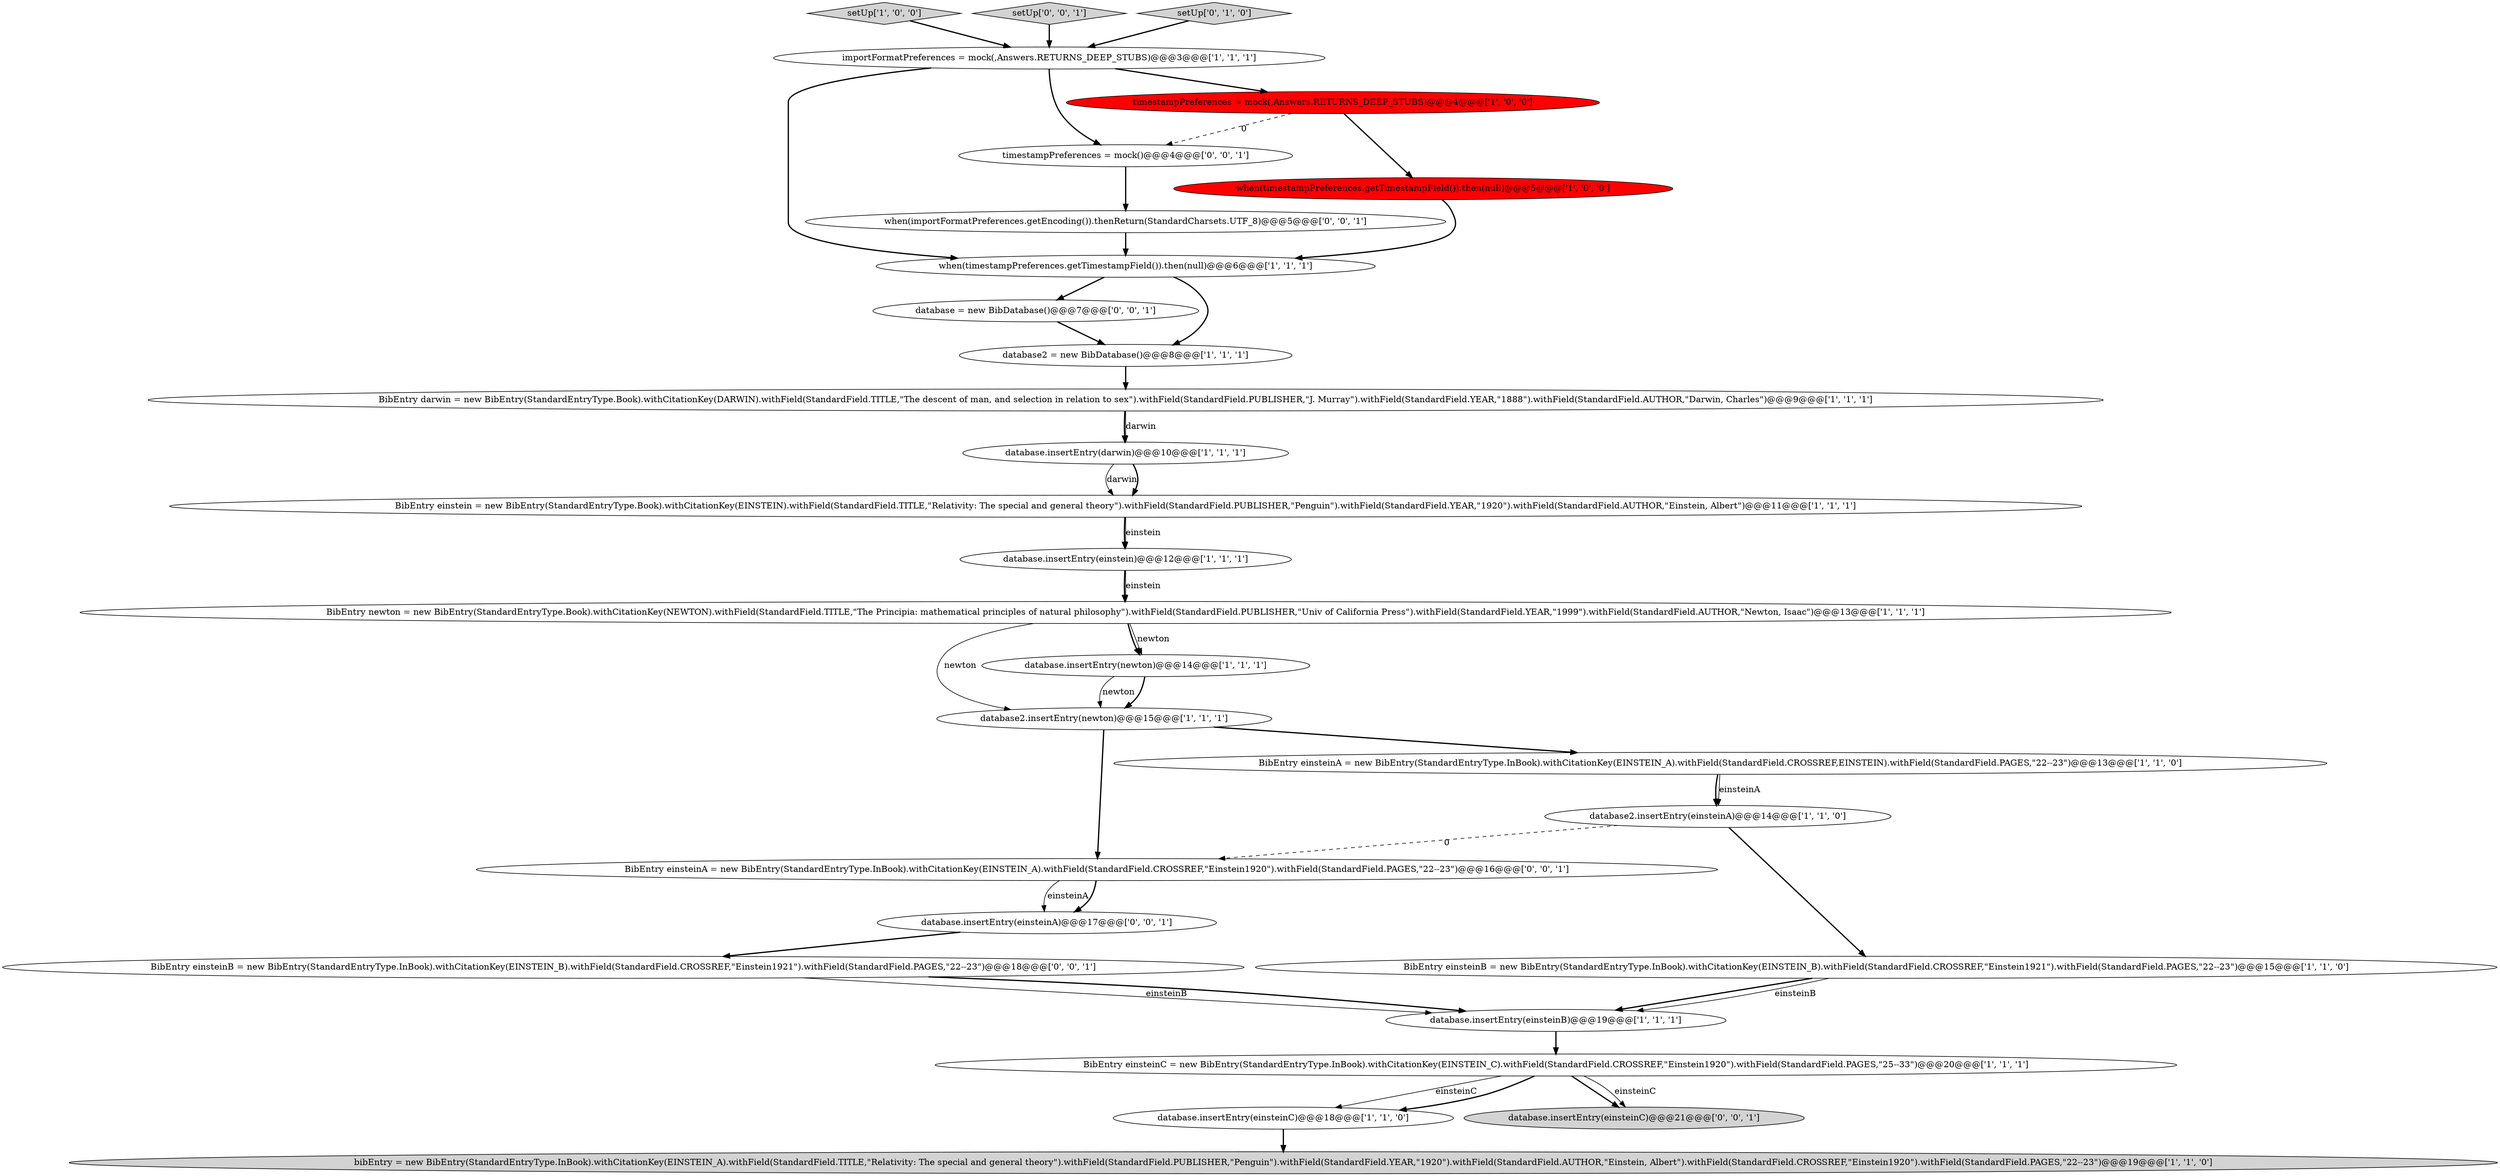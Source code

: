 digraph {
23 [style = filled, label = "BibEntry einsteinB = new BibEntry(StandardEntryType.InBook).withCitationKey(EINSTEIN_B).withField(StandardField.CROSSREF,\"Einstein1921\").withField(StandardField.PAGES,\"22--23\")@@@18@@@['0', '0', '1']", fillcolor = white, shape = ellipse image = "AAA0AAABBB3BBB"];
14 [style = filled, label = "BibEntry darwin = new BibEntry(StandardEntryType.Book).withCitationKey(DARWIN).withField(StandardField.TITLE,\"The descent of man, and selection in relation to sex\").withField(StandardField.PUBLISHER,\"J. Murray\").withField(StandardField.YEAR,\"1888\").withField(StandardField.AUTHOR,\"Darwin, Charles\")@@@9@@@['1', '1', '1']", fillcolor = white, shape = ellipse image = "AAA0AAABBB1BBB"];
15 [style = filled, label = "database.insertEntry(einsteinB)@@@19@@@['1', '1', '1']", fillcolor = white, shape = ellipse image = "AAA0AAABBB1BBB"];
22 [style = filled, label = "database = new BibDatabase()@@@7@@@['0', '0', '1']", fillcolor = white, shape = ellipse image = "AAA0AAABBB3BBB"];
5 [style = filled, label = "database.insertEntry(einstein)@@@12@@@['1', '1', '1']", fillcolor = white, shape = ellipse image = "AAA0AAABBB1BBB"];
2 [style = filled, label = "database.insertEntry(einsteinC)@@@18@@@['1', '1', '0']", fillcolor = white, shape = ellipse image = "AAA0AAABBB1BBB"];
1 [style = filled, label = "database2 = new BibDatabase()@@@8@@@['1', '1', '1']", fillcolor = white, shape = ellipse image = "AAA0AAABBB1BBB"];
16 [style = filled, label = "database2.insertEntry(newton)@@@15@@@['1', '1', '1']", fillcolor = white, shape = ellipse image = "AAA0AAABBB1BBB"];
25 [style = filled, label = "database.insertEntry(einsteinC)@@@21@@@['0', '0', '1']", fillcolor = lightgray, shape = ellipse image = "AAA0AAABBB3BBB"];
8 [style = filled, label = "database.insertEntry(newton)@@@14@@@['1', '1', '1']", fillcolor = white, shape = ellipse image = "AAA0AAABBB1BBB"];
24 [style = filled, label = "database.insertEntry(einsteinA)@@@17@@@['0', '0', '1']", fillcolor = white, shape = ellipse image = "AAA0AAABBB3BBB"];
27 [style = filled, label = "timestampPreferences = mock()@@@4@@@['0', '0', '1']", fillcolor = white, shape = ellipse image = "AAA0AAABBB3BBB"];
19 [style = filled, label = "BibEntry newton = new BibEntry(StandardEntryType.Book).withCitationKey(NEWTON).withField(StandardField.TITLE,\"The Principia: mathematical principles of natural philosophy\").withField(StandardField.PUBLISHER,\"Univ of California Press\").withField(StandardField.YEAR,\"1999\").withField(StandardField.AUTHOR,\"Newton, Isaac\")@@@13@@@['1', '1', '1']", fillcolor = white, shape = ellipse image = "AAA0AAABBB1BBB"];
17 [style = filled, label = "BibEntry einsteinC = new BibEntry(StandardEntryType.InBook).withCitationKey(EINSTEIN_C).withField(StandardField.CROSSREF,\"Einstein1920\").withField(StandardField.PAGES,\"25--33\")@@@20@@@['1', '1', '1']", fillcolor = white, shape = ellipse image = "AAA0AAABBB1BBB"];
6 [style = filled, label = "bibEntry = new BibEntry(StandardEntryType.InBook).withCitationKey(EINSTEIN_A).withField(StandardField.TITLE,\"Relativity: The special and general theory\").withField(StandardField.PUBLISHER,\"Penguin\").withField(StandardField.YEAR,\"1920\").withField(StandardField.AUTHOR,\"Einstein, Albert\").withField(StandardField.CROSSREF,\"Einstein1920\").withField(StandardField.PAGES,\"22--23\")@@@19@@@['1', '1', '0']", fillcolor = lightgray, shape = ellipse image = "AAA0AAABBB1BBB"];
11 [style = filled, label = "database2.insertEntry(einsteinA)@@@14@@@['1', '1', '0']", fillcolor = white, shape = ellipse image = "AAA0AAABBB1BBB"];
7 [style = filled, label = "BibEntry einstein = new BibEntry(StandardEntryType.Book).withCitationKey(EINSTEIN).withField(StandardField.TITLE,\"Relativity: The special and general theory\").withField(StandardField.PUBLISHER,\"Penguin\").withField(StandardField.YEAR,\"1920\").withField(StandardField.AUTHOR,\"Einstein, Albert\")@@@11@@@['1', '1', '1']", fillcolor = white, shape = ellipse image = "AAA0AAABBB1BBB"];
4 [style = filled, label = "setUp['1', '0', '0']", fillcolor = lightgray, shape = diamond image = "AAA0AAABBB1BBB"];
28 [style = filled, label = "when(importFormatPreferences.getEncoding()).thenReturn(StandardCharsets.UTF_8)@@@5@@@['0', '0', '1']", fillcolor = white, shape = ellipse image = "AAA0AAABBB3BBB"];
13 [style = filled, label = "when(timestampPreferences.getTimestampField()).then(null)@@@5@@@['1', '0', '0']", fillcolor = red, shape = ellipse image = "AAA1AAABBB1BBB"];
0 [style = filled, label = "importFormatPreferences = mock(,Answers.RETURNS_DEEP_STUBS)@@@3@@@['1', '1', '1']", fillcolor = white, shape = ellipse image = "AAA0AAABBB1BBB"];
18 [style = filled, label = "BibEntry einsteinB = new BibEntry(StandardEntryType.InBook).withCitationKey(EINSTEIN_B).withField(StandardField.CROSSREF,\"Einstein1921\").withField(StandardField.PAGES,\"22--23\")@@@15@@@['1', '1', '0']", fillcolor = white, shape = ellipse image = "AAA0AAABBB1BBB"];
26 [style = filled, label = "setUp['0', '0', '1']", fillcolor = lightgray, shape = diamond image = "AAA0AAABBB3BBB"];
20 [style = filled, label = "setUp['0', '1', '0']", fillcolor = lightgray, shape = diamond image = "AAA0AAABBB2BBB"];
21 [style = filled, label = "BibEntry einsteinA = new BibEntry(StandardEntryType.InBook).withCitationKey(EINSTEIN_A).withField(StandardField.CROSSREF,\"Einstein1920\").withField(StandardField.PAGES,\"22--23\")@@@16@@@['0', '0', '1']", fillcolor = white, shape = ellipse image = "AAA0AAABBB3BBB"];
10 [style = filled, label = "when(timestampPreferences.getTimestampField()).then(null)@@@6@@@['1', '1', '1']", fillcolor = white, shape = ellipse image = "AAA0AAABBB1BBB"];
12 [style = filled, label = "BibEntry einsteinA = new BibEntry(StandardEntryType.InBook).withCitationKey(EINSTEIN_A).withField(StandardField.CROSSREF,EINSTEIN).withField(StandardField.PAGES,\"22--23\")@@@13@@@['1', '1', '0']", fillcolor = white, shape = ellipse image = "AAA0AAABBB1BBB"];
3 [style = filled, label = "database.insertEntry(darwin)@@@10@@@['1', '1', '1']", fillcolor = white, shape = ellipse image = "AAA0AAABBB1BBB"];
9 [style = filled, label = "timestampPreferences = mock(,Answers.RETURNS_DEEP_STUBS)@@@4@@@['1', '0', '0']", fillcolor = red, shape = ellipse image = "AAA1AAABBB1BBB"];
10->22 [style = bold, label=""];
13->10 [style = bold, label=""];
14->3 [style = bold, label=""];
8->16 [style = bold, label=""];
17->25 [style = bold, label=""];
0->9 [style = bold, label=""];
28->10 [style = bold, label=""];
23->15 [style = solid, label="einsteinB"];
2->6 [style = bold, label=""];
0->27 [style = bold, label=""];
27->28 [style = bold, label=""];
21->24 [style = solid, label="einsteinA"];
20->0 [style = bold, label=""];
18->15 [style = bold, label=""];
12->11 [style = bold, label=""];
23->15 [style = bold, label=""];
9->27 [style = dashed, label="0"];
21->24 [style = bold, label=""];
19->8 [style = solid, label="newton"];
17->2 [style = solid, label="einsteinC"];
18->15 [style = solid, label="einsteinB"];
11->18 [style = bold, label=""];
19->8 [style = bold, label=""];
8->16 [style = solid, label="newton"];
4->0 [style = bold, label=""];
5->19 [style = bold, label=""];
15->17 [style = bold, label=""];
7->5 [style = bold, label=""];
0->10 [style = bold, label=""];
26->0 [style = bold, label=""];
3->7 [style = solid, label="darwin"];
17->2 [style = bold, label=""];
3->7 [style = bold, label=""];
7->5 [style = solid, label="einstein"];
16->21 [style = bold, label=""];
17->25 [style = solid, label="einsteinC"];
14->3 [style = solid, label="darwin"];
1->14 [style = bold, label=""];
12->11 [style = solid, label="einsteinA"];
19->16 [style = solid, label="newton"];
22->1 [style = bold, label=""];
10->1 [style = bold, label=""];
16->12 [style = bold, label=""];
5->19 [style = solid, label="einstein"];
9->13 [style = bold, label=""];
24->23 [style = bold, label=""];
11->21 [style = dashed, label="0"];
}
